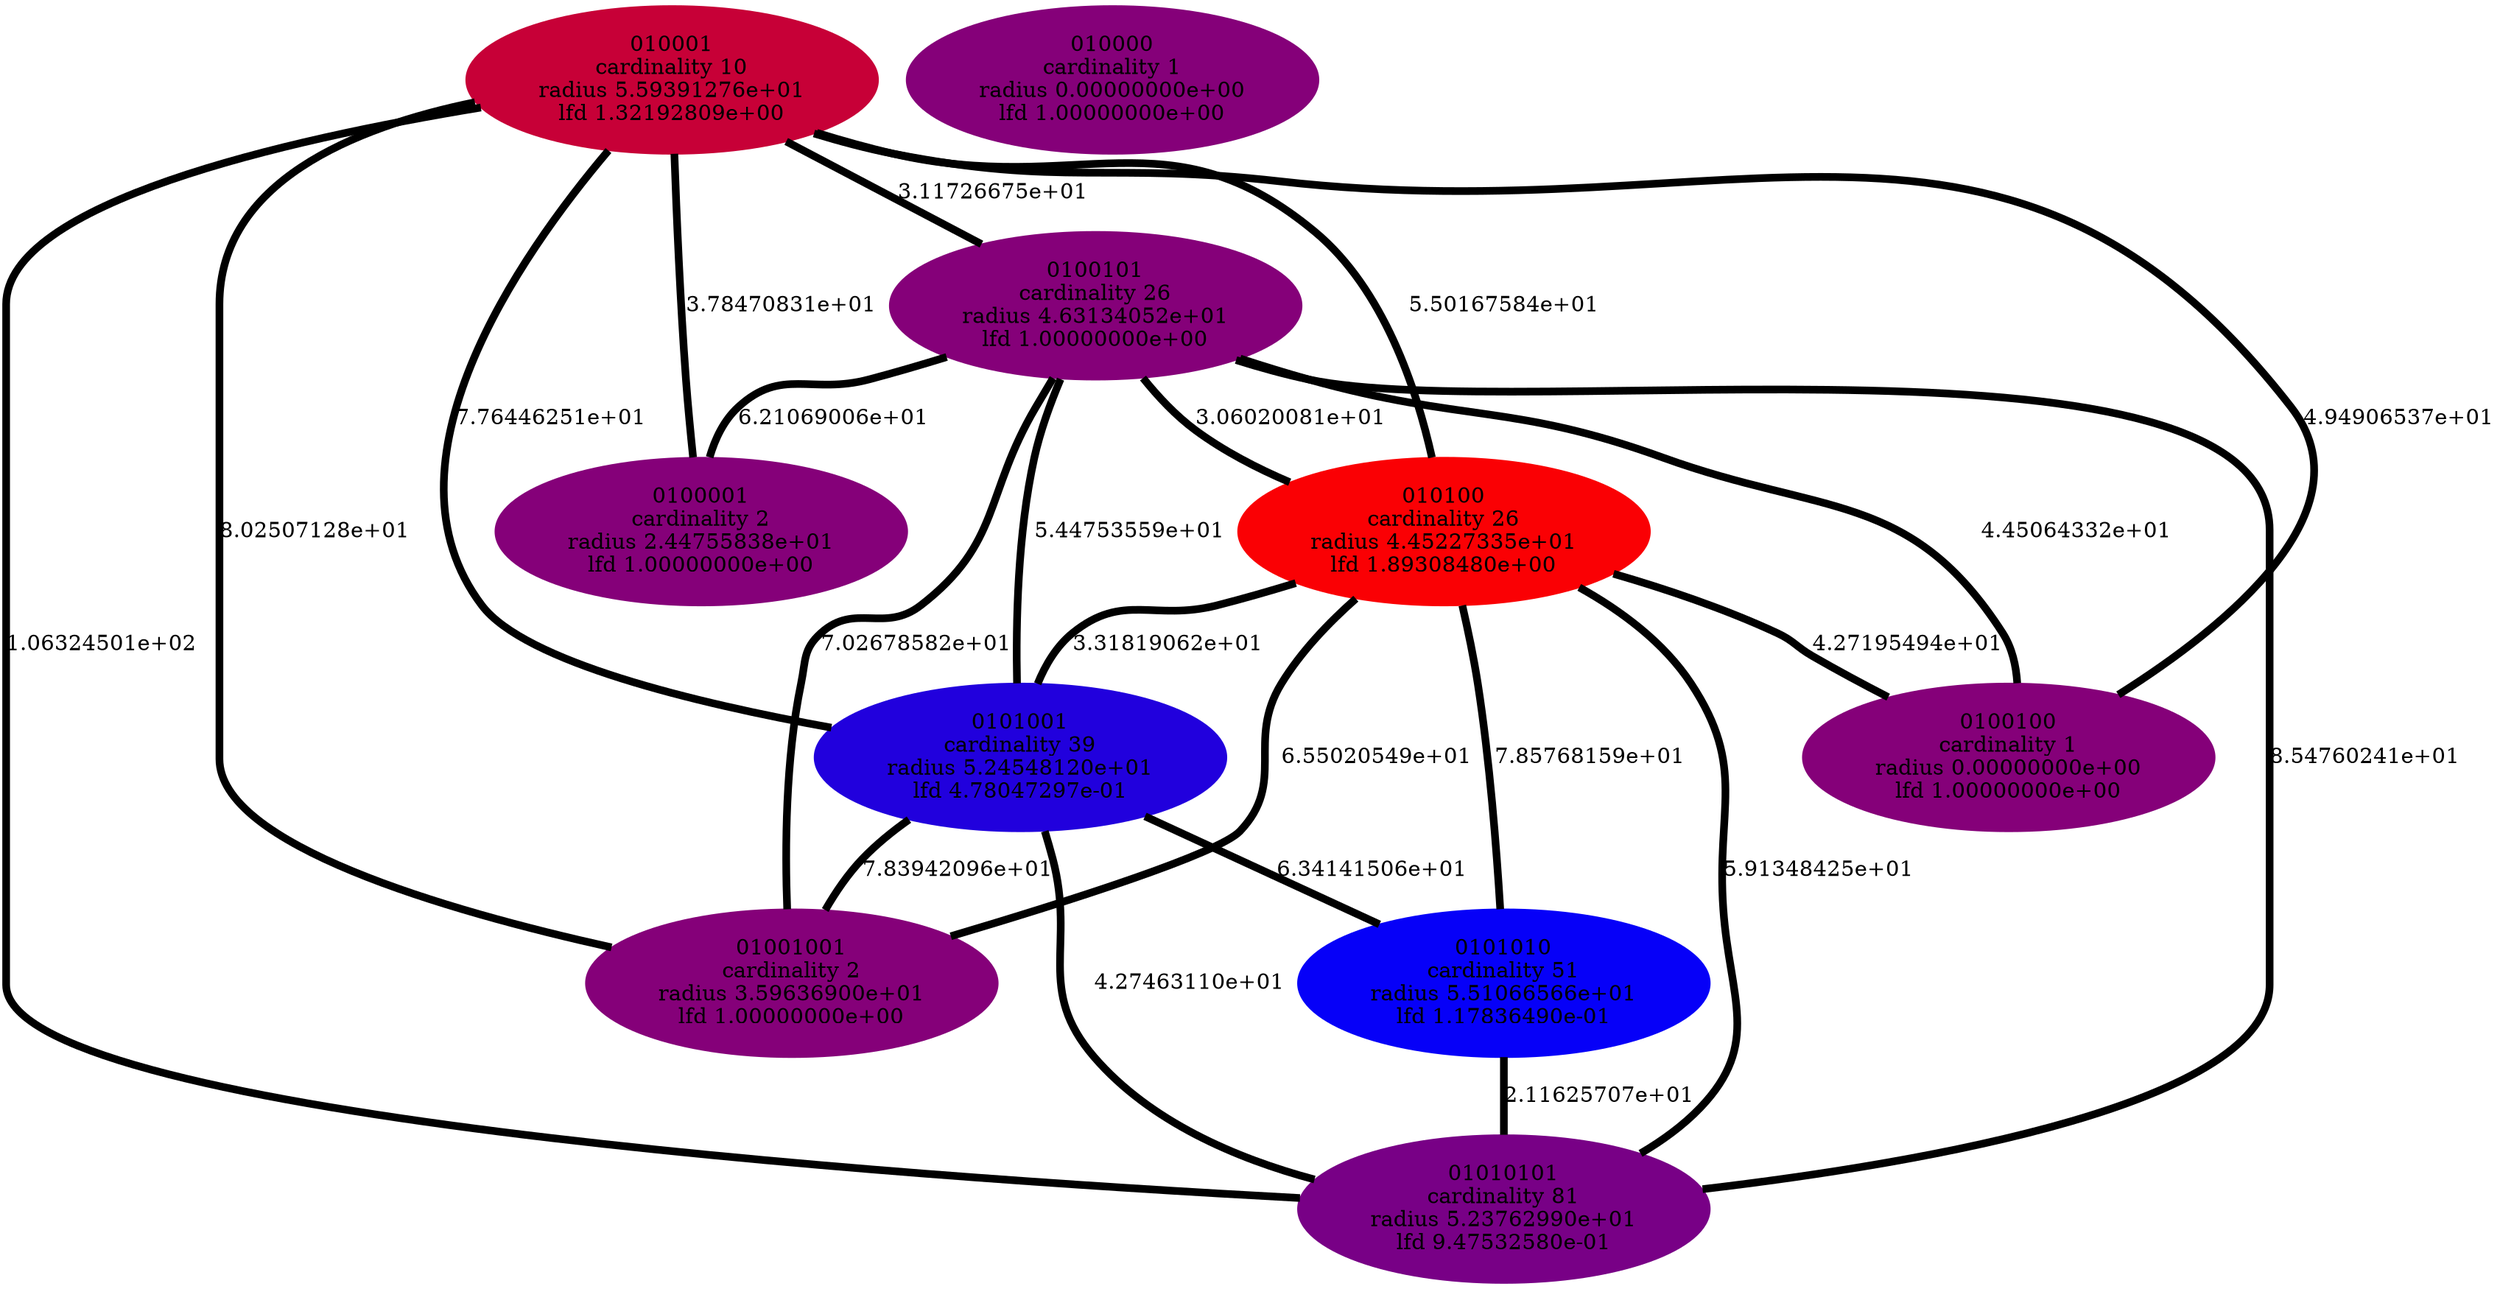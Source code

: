 graph component_cardinality_optimal_33 {
    edge[style=solid, penwidth="5", labeldistance="10"]
    01010101 [label="01010101\ncardinality 81\nradius 5.23762990e+01\nlfd 9.47532580e-01", color="#780086", style="filled"]
    010001 [label="010001\ncardinality 10\nradius 5.59391276e+01\nlfd 1.32192809e+00", color="#C70037", style="filled"]
    0100100 [label="0100100\ncardinality 1\nradius 0.00000000e+00\nlfd 1.00000000e+00", color="#850079", style="filled"]
    0100001 [label="0100001\ncardinality 2\nradius 2.44755838e+01\nlfd 1.00000000e+00", color="#850079", style="filled"]
    01001001 [label="01001001\ncardinality 2\nradius 3.59636900e+01\nlfd 1.00000000e+00", color="#850079", style="filled"]
    010100 [label="010100\ncardinality 26\nradius 4.45227335e+01\nlfd 1.89308480e+00", color="#FA0004", style="filled"]
    010000 [label="010000\ncardinality 1\nradius 0.00000000e+00\nlfd 1.00000000e+00", color="#850079", style="filled"]
    0101010 [label="0101010\ncardinality 51\nradius 5.51066566e+01\nlfd 1.17836490e-01", color="#0600F8", style="filled"]
    0101001 [label="0101001\ncardinality 39\nradius 5.24548120e+01\nlfd 4.78047297e-01", color="#2100DD", style="filled"]
    0100101 [label="0100101\ncardinality 26\nradius 4.63134052e+01\nlfd 1.00000000e+00", color="#850079", style="filled"]
    010001 -- 0100001 [label="3.78470831e+01"]
    0101001 -- 01010101 [label="4.27463110e+01"]
    010001 -- 01001001 [label="8.02507128e+01"]
    010100 -- 0101010 [label="7.85768159e+01"]
    010100 -- 01010101 [label="5.91348425e+01"]
    0101001 -- 0101010 [label="6.34141506e+01"]
    0101001 -- 01001001 [label="7.83942096e+01"]
    010100 -- 0100100 [label="4.27195494e+01"]
    010100 -- 01001001 [label="6.55020549e+01"]
    010001 -- 010100 [label="5.50167584e+01"]
    0100101 -- 0100001 [label="6.21069006e+01"]
    0100101 -- 0100100 [label="4.45064332e+01"]
    010100 -- 0101001 [label="3.31819062e+01"]
    010001 -- 01010101 [label="1.06324501e+02"]
    0100101 -- 010100 [label="3.06020081e+01"]
    0100101 -- 01001001 [label="7.02678582e+01"]
    010001 -- 0100101 [label="3.11726675e+01"]
    010001 -- 0101001 [label="7.76446251e+01"]
    010001 -- 0100100 [label="4.94906537e+01"]
    0101010 -- 01010101 [label="2.11625707e+01"]
    0100101 -- 01010101 [label="8.54760241e+01"]
    0100101 -- 0101001 [label="5.44753559e+01"]
}
